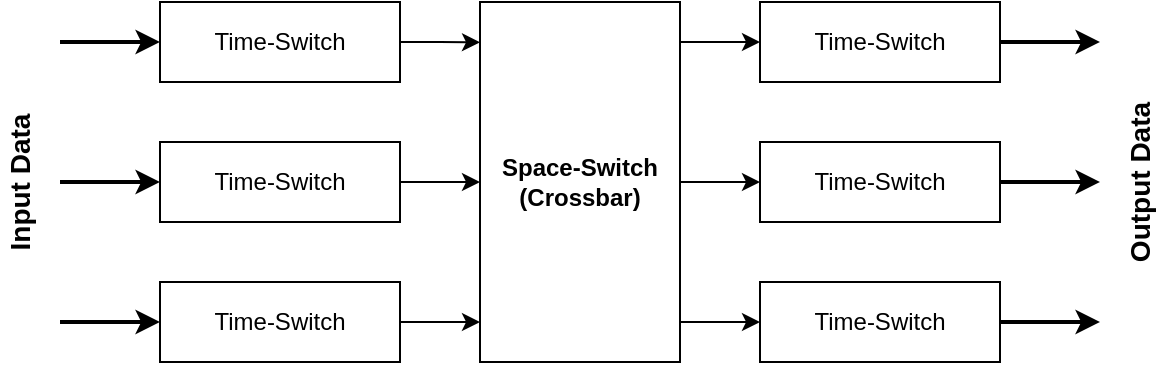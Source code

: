 <mxfile version="15.2.7" type="github">
  <diagram id="hIDNaDbmLkUkVA62g8P6" name="Page-1">
    <mxGraphModel dx="1182" dy="732" grid="1" gridSize="10" guides="1" tooltips="1" connect="1" arrows="1" fold="1" page="1" pageScale="1" pageWidth="850" pageHeight="1100" math="0" shadow="0">
      <root>
        <mxCell id="0" />
        <mxCell id="1" parent="0" />
        <mxCell id="FHiyNW-LSYfmvbNTAPMm-9" style="edgeStyle=orthogonalEdgeStyle;rounded=0;orthogonalLoop=1;jettySize=auto;html=1;exitX=1;exitY=0.5;exitDx=0;exitDy=0;entryX=0;entryY=0.112;entryDx=0;entryDy=0;entryPerimeter=0;strokeWidth=1;" edge="1" parent="1" source="FHiyNW-LSYfmvbNTAPMm-1" target="FHiyNW-LSYfmvbNTAPMm-3">
          <mxGeometry relative="1" as="geometry" />
        </mxCell>
        <mxCell id="FHiyNW-LSYfmvbNTAPMm-1" value="Time-Switch" style="rounded=0;whiteSpace=wrap;html=1;" vertex="1" parent="1">
          <mxGeometry x="200" y="210" width="120" height="40" as="geometry" />
        </mxCell>
        <mxCell id="FHiyNW-LSYfmvbNTAPMm-10" style="edgeStyle=orthogonalEdgeStyle;rounded=0;orthogonalLoop=1;jettySize=auto;html=1;exitX=1;exitY=0.5;exitDx=0;exitDy=0;entryX=0;entryY=0.5;entryDx=0;entryDy=0;strokeWidth=1;" edge="1" parent="1" source="FHiyNW-LSYfmvbNTAPMm-2" target="FHiyNW-LSYfmvbNTAPMm-3">
          <mxGeometry relative="1" as="geometry" />
        </mxCell>
        <mxCell id="FHiyNW-LSYfmvbNTAPMm-18" style="edgeStyle=orthogonalEdgeStyle;rounded=0;orthogonalLoop=1;jettySize=auto;html=1;exitX=0;exitY=0.5;exitDx=0;exitDy=0;startArrow=classic;startFill=1;endArrow=none;endFill=0;strokeWidth=2;" edge="1" parent="1" source="FHiyNW-LSYfmvbNTAPMm-2">
          <mxGeometry relative="1" as="geometry">
            <mxPoint x="150" y="300" as="targetPoint" />
          </mxGeometry>
        </mxCell>
        <mxCell id="FHiyNW-LSYfmvbNTAPMm-2" value="Time-Switch" style="rounded=0;whiteSpace=wrap;html=1;" vertex="1" parent="1">
          <mxGeometry x="200" y="280" width="120" height="40" as="geometry" />
        </mxCell>
        <mxCell id="FHiyNW-LSYfmvbNTAPMm-3" value="&lt;b&gt;Space-Switch (Crossbar)&lt;/b&gt;" style="rounded=0;whiteSpace=wrap;html=1;" vertex="1" parent="1">
          <mxGeometry x="360" y="210" width="100" height="180" as="geometry" />
        </mxCell>
        <mxCell id="FHiyNW-LSYfmvbNTAPMm-12" style="edgeStyle=orthogonalEdgeStyle;rounded=0;orthogonalLoop=1;jettySize=auto;html=1;exitX=1;exitY=0.5;exitDx=0;exitDy=0;entryX=0;entryY=0.889;entryDx=0;entryDy=0;entryPerimeter=0;strokeWidth=1;" edge="1" parent="1" source="FHiyNW-LSYfmvbNTAPMm-4" target="FHiyNW-LSYfmvbNTAPMm-3">
          <mxGeometry relative="1" as="geometry" />
        </mxCell>
        <mxCell id="FHiyNW-LSYfmvbNTAPMm-19" style="edgeStyle=orthogonalEdgeStyle;rounded=0;orthogonalLoop=1;jettySize=auto;html=1;exitX=0;exitY=0.5;exitDx=0;exitDy=0;startArrow=classic;startFill=1;endArrow=none;endFill=0;strokeWidth=2;" edge="1" parent="1" source="FHiyNW-LSYfmvbNTAPMm-4">
          <mxGeometry relative="1" as="geometry">
            <mxPoint x="150" y="370" as="targetPoint" />
          </mxGeometry>
        </mxCell>
        <mxCell id="FHiyNW-LSYfmvbNTAPMm-4" value="Time-Switch" style="rounded=0;whiteSpace=wrap;html=1;" vertex="1" parent="1">
          <mxGeometry x="200" y="350" width="120" height="40" as="geometry" />
        </mxCell>
        <mxCell id="FHiyNW-LSYfmvbNTAPMm-13" style="edgeStyle=orthogonalEdgeStyle;rounded=0;orthogonalLoop=1;jettySize=auto;html=1;exitX=0;exitY=0.5;exitDx=0;exitDy=0;entryX=1;entryY=0.111;entryDx=0;entryDy=0;entryPerimeter=0;strokeWidth=1;startArrow=classic;startFill=1;endArrow=none;endFill=0;" edge="1" parent="1" source="FHiyNW-LSYfmvbNTAPMm-5" target="FHiyNW-LSYfmvbNTAPMm-3">
          <mxGeometry relative="1" as="geometry" />
        </mxCell>
        <mxCell id="FHiyNW-LSYfmvbNTAPMm-20" style="edgeStyle=orthogonalEdgeStyle;rounded=0;orthogonalLoop=1;jettySize=auto;html=1;exitX=1;exitY=0.5;exitDx=0;exitDy=0;startArrow=none;startFill=0;endArrow=classic;endFill=1;strokeWidth=2;" edge="1" parent="1" source="FHiyNW-LSYfmvbNTAPMm-5">
          <mxGeometry relative="1" as="geometry">
            <mxPoint x="670" y="230" as="targetPoint" />
          </mxGeometry>
        </mxCell>
        <mxCell id="FHiyNW-LSYfmvbNTAPMm-5" value="Time-Switch" style="rounded=0;whiteSpace=wrap;html=1;" vertex="1" parent="1">
          <mxGeometry x="500" y="210" width="120" height="40" as="geometry" />
        </mxCell>
        <mxCell id="FHiyNW-LSYfmvbNTAPMm-14" style="edgeStyle=orthogonalEdgeStyle;rounded=0;orthogonalLoop=1;jettySize=auto;html=1;exitX=0;exitY=0.5;exitDx=0;exitDy=0;entryX=1;entryY=0.5;entryDx=0;entryDy=0;startArrow=classic;startFill=1;endArrow=none;endFill=0;strokeWidth=1;" edge="1" parent="1" source="FHiyNW-LSYfmvbNTAPMm-6" target="FHiyNW-LSYfmvbNTAPMm-3">
          <mxGeometry relative="1" as="geometry" />
        </mxCell>
        <mxCell id="FHiyNW-LSYfmvbNTAPMm-21" style="edgeStyle=orthogonalEdgeStyle;rounded=0;orthogonalLoop=1;jettySize=auto;html=1;exitX=1;exitY=0.5;exitDx=0;exitDy=0;startArrow=none;startFill=0;endArrow=classic;endFill=1;strokeWidth=2;" edge="1" parent="1" source="FHiyNW-LSYfmvbNTAPMm-6">
          <mxGeometry relative="1" as="geometry">
            <mxPoint x="670" y="300" as="targetPoint" />
          </mxGeometry>
        </mxCell>
        <mxCell id="FHiyNW-LSYfmvbNTAPMm-6" value="Time-Switch" style="rounded=0;whiteSpace=wrap;html=1;" vertex="1" parent="1">
          <mxGeometry x="500" y="280" width="120" height="40" as="geometry" />
        </mxCell>
        <mxCell id="FHiyNW-LSYfmvbNTAPMm-17" style="edgeStyle=orthogonalEdgeStyle;rounded=0;orthogonalLoop=1;jettySize=auto;html=1;exitX=0;exitY=0.5;exitDx=0;exitDy=0;entryX=0.997;entryY=0.889;entryDx=0;entryDy=0;entryPerimeter=0;startArrow=classic;startFill=1;endArrow=none;endFill=0;strokeWidth=1;" edge="1" parent="1" source="FHiyNW-LSYfmvbNTAPMm-7" target="FHiyNW-LSYfmvbNTAPMm-3">
          <mxGeometry relative="1" as="geometry" />
        </mxCell>
        <mxCell id="FHiyNW-LSYfmvbNTAPMm-22" style="edgeStyle=orthogonalEdgeStyle;rounded=0;orthogonalLoop=1;jettySize=auto;html=1;exitX=1;exitY=0.5;exitDx=0;exitDy=0;startArrow=none;startFill=0;endArrow=classic;endFill=1;strokeWidth=2;" edge="1" parent="1" source="FHiyNW-LSYfmvbNTAPMm-7">
          <mxGeometry relative="1" as="geometry">
            <mxPoint x="670" y="370" as="targetPoint" />
          </mxGeometry>
        </mxCell>
        <mxCell id="FHiyNW-LSYfmvbNTAPMm-7" value="Time-Switch" style="rounded=0;whiteSpace=wrap;html=1;" vertex="1" parent="1">
          <mxGeometry x="500" y="350" width="120" height="40" as="geometry" />
        </mxCell>
        <mxCell id="FHiyNW-LSYfmvbNTAPMm-8" value="" style="endArrow=classic;html=1;entryX=0;entryY=0.5;entryDx=0;entryDy=0;strokeWidth=2;" edge="1" parent="1" target="FHiyNW-LSYfmvbNTAPMm-1">
          <mxGeometry width="50" height="50" relative="1" as="geometry">
            <mxPoint x="150" y="230" as="sourcePoint" />
            <mxPoint x="400" y="300" as="targetPoint" />
          </mxGeometry>
        </mxCell>
        <mxCell id="FHiyNW-LSYfmvbNTAPMm-23" value="&lt;font style=&quot;font-size: 14px&quot;&gt;Input Data&lt;/font&gt;" style="text;html=1;strokeColor=none;fillColor=none;align=center;verticalAlign=middle;whiteSpace=wrap;rounded=0;rotation=-90;fontStyle=1" vertex="1" parent="1">
          <mxGeometry x="90" y="290" width="80" height="20" as="geometry" />
        </mxCell>
        <mxCell id="FHiyNW-LSYfmvbNTAPMm-24" value="&lt;font style=&quot;font-size: 14px&quot;&gt;Output Data&lt;/font&gt;" style="text;html=1;strokeColor=none;fillColor=none;align=center;verticalAlign=middle;whiteSpace=wrap;rounded=0;rotation=-90;fontStyle=1" vertex="1" parent="1">
          <mxGeometry x="640" y="290" width="100" height="20" as="geometry" />
        </mxCell>
      </root>
    </mxGraphModel>
  </diagram>
</mxfile>
